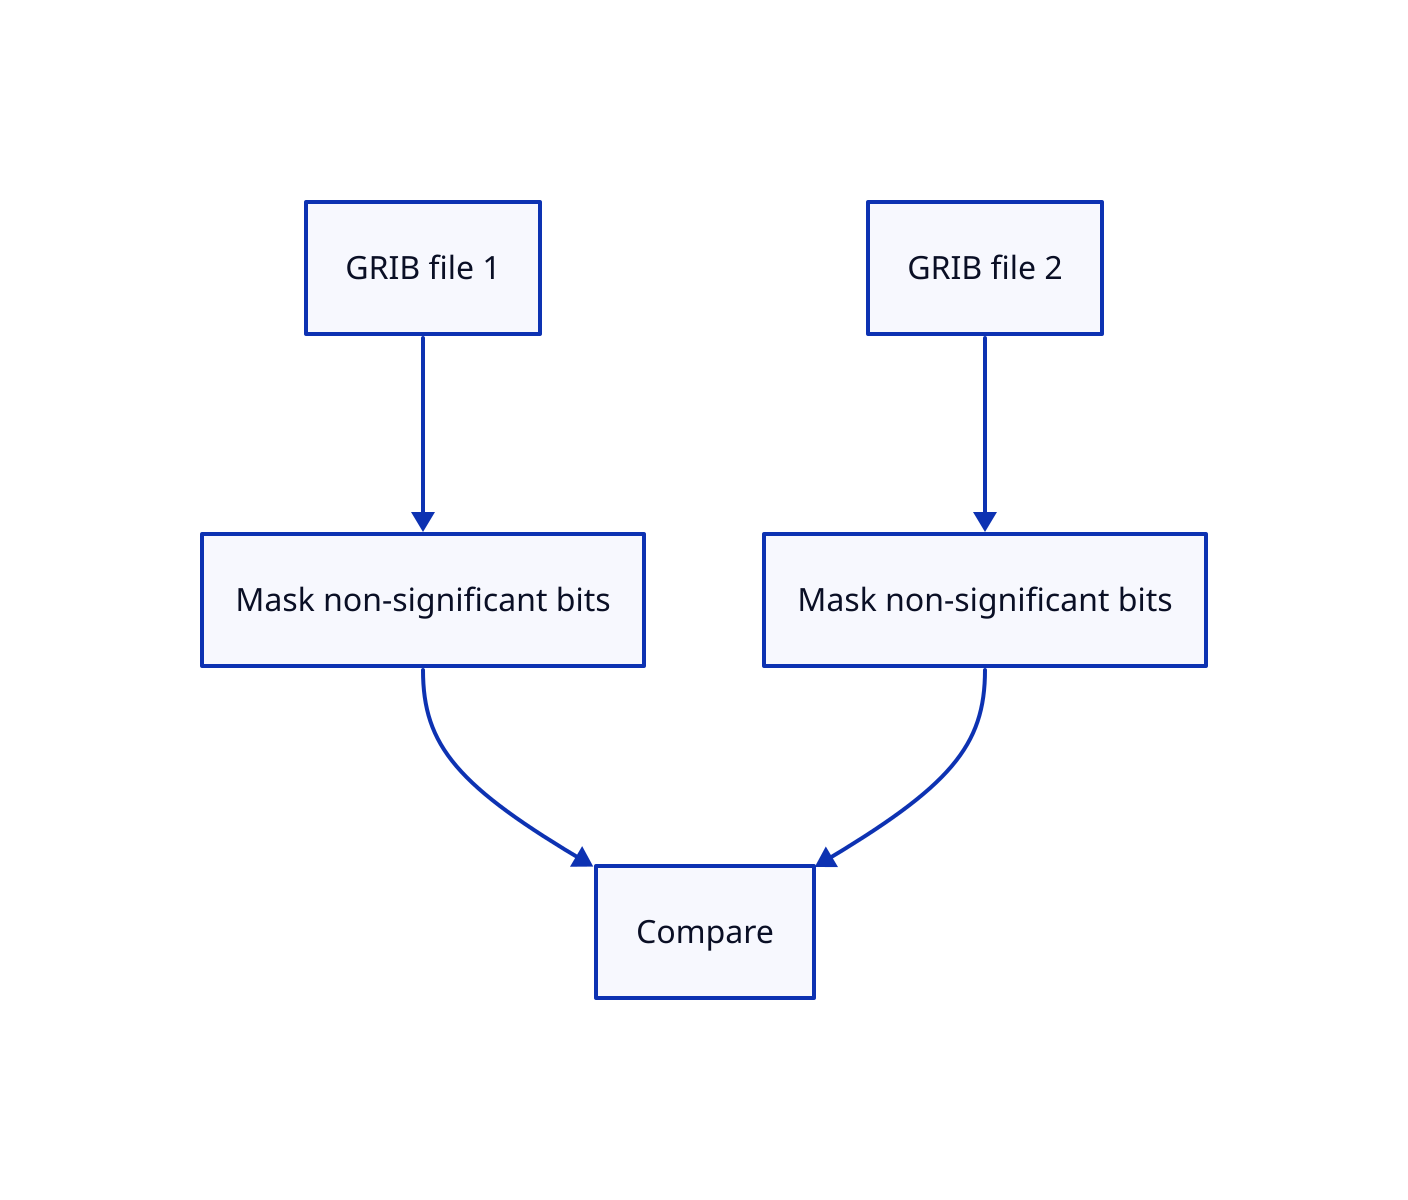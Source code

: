 grib1: GRIB file 1
grib2: GRIB file 2

mask1 : Mask non-significant bits
mask2 : Mask non-significant bits

compare: Compare

grib1 -> mask1 -> compare
grib2 -> mask2 -> compare
